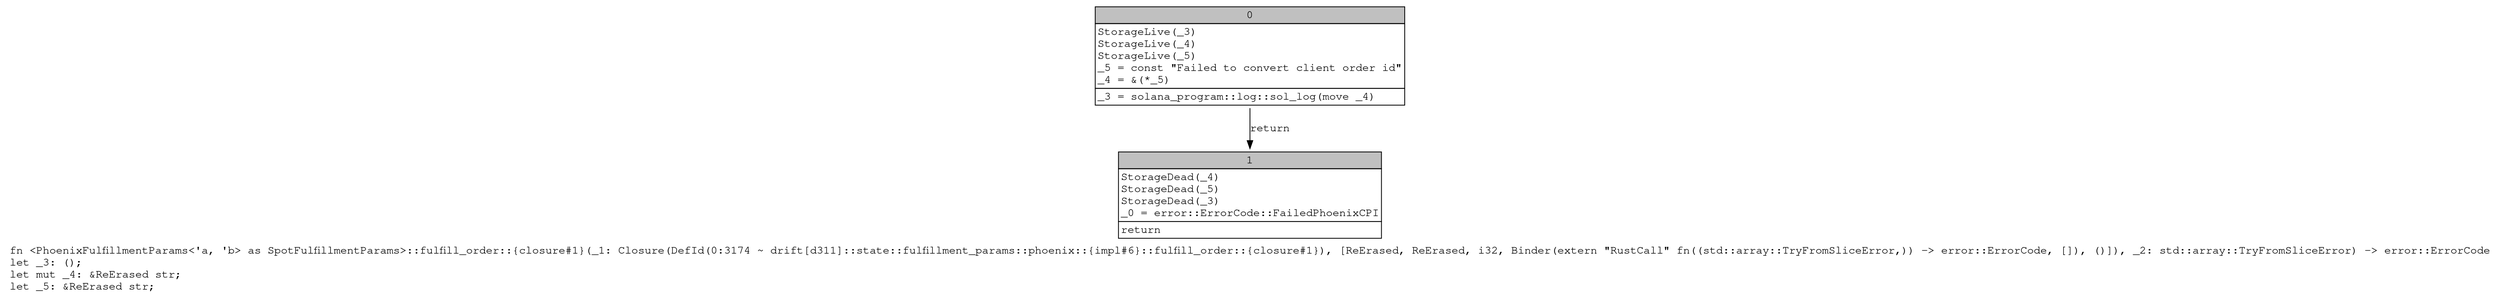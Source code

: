 digraph Mir_0_3174 {
    graph [fontname="Courier, monospace"];
    node [fontname="Courier, monospace"];
    edge [fontname="Courier, monospace"];
    label=<fn &lt;PhoenixFulfillmentParams&lt;'a, 'b&gt; as SpotFulfillmentParams&gt;::fulfill_order::{closure#1}(_1: Closure(DefId(0:3174 ~ drift[d311]::state::fulfillment_params::phoenix::{impl#6}::fulfill_order::{closure#1}), [ReErased, ReErased, i32, Binder(extern &quot;RustCall&quot; fn((std::array::TryFromSliceError,)) -&gt; error::ErrorCode, []), ()]), _2: std::array::TryFromSliceError) -&gt; error::ErrorCode<br align="left"/>let _3: ();<br align="left"/>let mut _4: &amp;ReErased str;<br align="left"/>let _5: &amp;ReErased str;<br align="left"/>>;
    bb0__0_3174 [shape="none", label=<<table border="0" cellborder="1" cellspacing="0"><tr><td bgcolor="gray" align="center" colspan="1">0</td></tr><tr><td align="left" balign="left">StorageLive(_3)<br/>StorageLive(_4)<br/>StorageLive(_5)<br/>_5 = const &quot;Failed to convert client order id&quot;<br/>_4 = &amp;(*_5)<br/></td></tr><tr><td align="left">_3 = solana_program::log::sol_log(move _4)</td></tr></table>>];
    bb1__0_3174 [shape="none", label=<<table border="0" cellborder="1" cellspacing="0"><tr><td bgcolor="gray" align="center" colspan="1">1</td></tr><tr><td align="left" balign="left">StorageDead(_4)<br/>StorageDead(_5)<br/>StorageDead(_3)<br/>_0 = error::ErrorCode::FailedPhoenixCPI<br/></td></tr><tr><td align="left">return</td></tr></table>>];
    bb0__0_3174 -> bb1__0_3174 [label="return"];
}

